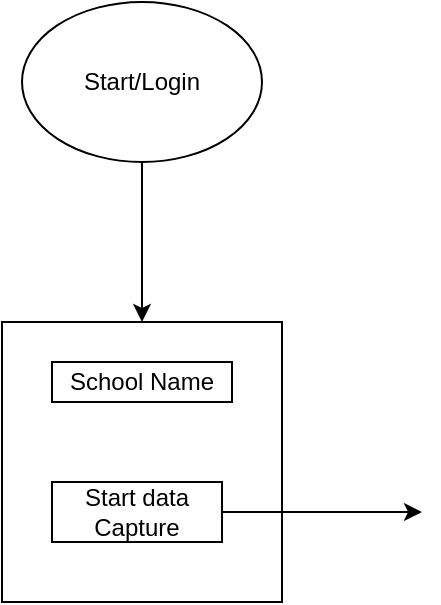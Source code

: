 <mxfile version="24.2.1" type="github">
  <diagram name="Page-1" id="uCqMreDZhbsztB-0QDAR">
    <mxGraphModel dx="1257" dy="669" grid="1" gridSize="10" guides="1" tooltips="1" connect="1" arrows="1" fold="1" page="1" pageScale="1" pageWidth="827" pageHeight="1169" math="0" shadow="0">
      <root>
        <mxCell id="0" />
        <mxCell id="1" parent="0" />
        <mxCell id="vH1yqLwJxpcFogSsE4pW-1" value="Start/Login" style="ellipse;whiteSpace=wrap;html=1;" vertex="1" parent="1">
          <mxGeometry x="350" y="30" width="120" height="80" as="geometry" />
        </mxCell>
        <mxCell id="vH1yqLwJxpcFogSsE4pW-2" value="" style="endArrow=classic;html=1;rounded=0;exitX=0.5;exitY=1;exitDx=0;exitDy=0;" edge="1" parent="1" source="vH1yqLwJxpcFogSsE4pW-1">
          <mxGeometry width="50" height="50" relative="1" as="geometry">
            <mxPoint x="390" y="270" as="sourcePoint" />
            <mxPoint x="410" y="190" as="targetPoint" />
          </mxGeometry>
        </mxCell>
        <mxCell id="vH1yqLwJxpcFogSsE4pW-3" value="" style="whiteSpace=wrap;html=1;aspect=fixed;" vertex="1" parent="1">
          <mxGeometry x="340" y="190" width="140" height="140" as="geometry" />
        </mxCell>
        <mxCell id="vH1yqLwJxpcFogSsE4pW-4" value="School Name" style="rounded=0;whiteSpace=wrap;html=1;" vertex="1" parent="1">
          <mxGeometry x="365" y="210" width="90" height="20" as="geometry" />
        </mxCell>
        <mxCell id="vH1yqLwJxpcFogSsE4pW-5" value="Start data Capture" style="rounded=0;whiteSpace=wrap;html=1;" vertex="1" parent="1">
          <mxGeometry x="365" y="270" width="85" height="30" as="geometry" />
        </mxCell>
        <mxCell id="vH1yqLwJxpcFogSsE4pW-8" value="" style="endArrow=classic;html=1;rounded=0;exitX=1;exitY=0.5;exitDx=0;exitDy=0;" edge="1" parent="1" source="vH1yqLwJxpcFogSsE4pW-5">
          <mxGeometry width="50" height="50" relative="1" as="geometry">
            <mxPoint x="530" y="280" as="sourcePoint" />
            <mxPoint x="550" y="285" as="targetPoint" />
          </mxGeometry>
        </mxCell>
      </root>
    </mxGraphModel>
  </diagram>
</mxfile>
